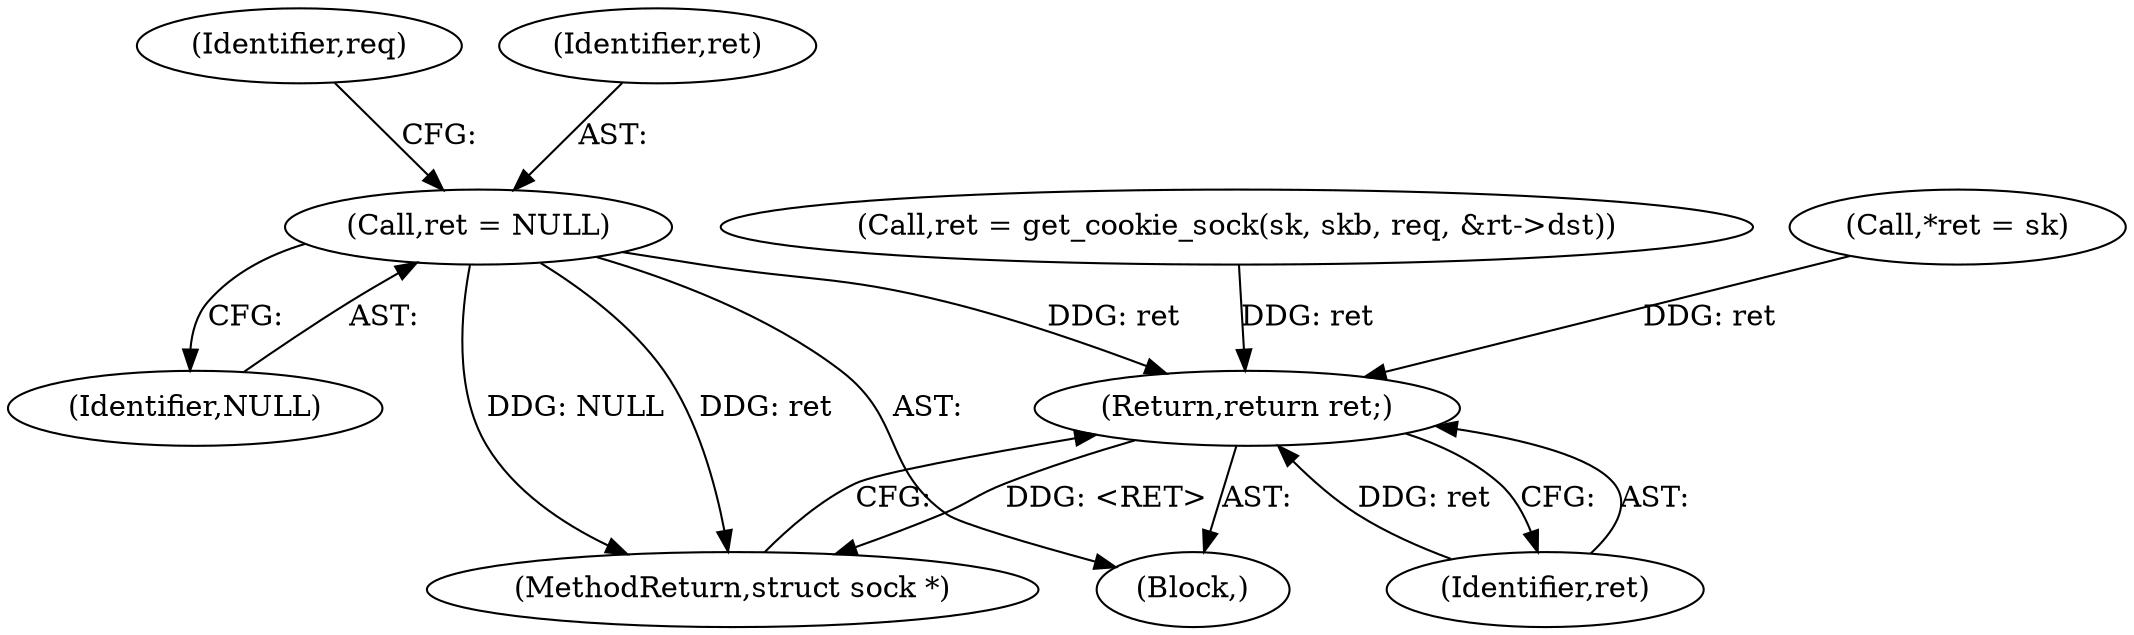 digraph "0_linux_f6d8bd051c391c1c0458a30b2a7abcd939329259_28@pointer" {
"1000197" [label="(Call,ret = NULL)"];
"1000481" [label="(Return,return ret;)"];
"1000483" [label="(MethodReturn,struct sock *)"];
"1000201" [label="(Identifier,req)"];
"1000197" [label="(Call,ret = NULL)"];
"1000109" [label="(Block,)"];
"1000481" [label="(Return,return ret;)"];
"1000482" [label="(Identifier,ret)"];
"1000134" [label="(Call,*ret = sk)"];
"1000199" [label="(Identifier,NULL)"];
"1000198" [label="(Identifier,ret)"];
"1000470" [label="(Call,ret = get_cookie_sock(sk, skb, req, &rt->dst))"];
"1000197" -> "1000109"  [label="AST: "];
"1000197" -> "1000199"  [label="CFG: "];
"1000198" -> "1000197"  [label="AST: "];
"1000199" -> "1000197"  [label="AST: "];
"1000201" -> "1000197"  [label="CFG: "];
"1000197" -> "1000483"  [label="DDG: NULL"];
"1000197" -> "1000483"  [label="DDG: ret"];
"1000197" -> "1000481"  [label="DDG: ret"];
"1000481" -> "1000109"  [label="AST: "];
"1000481" -> "1000482"  [label="CFG: "];
"1000482" -> "1000481"  [label="AST: "];
"1000483" -> "1000481"  [label="CFG: "];
"1000481" -> "1000483"  [label="DDG: <RET>"];
"1000482" -> "1000481"  [label="DDG: ret"];
"1000134" -> "1000481"  [label="DDG: ret"];
"1000470" -> "1000481"  [label="DDG: ret"];
}
